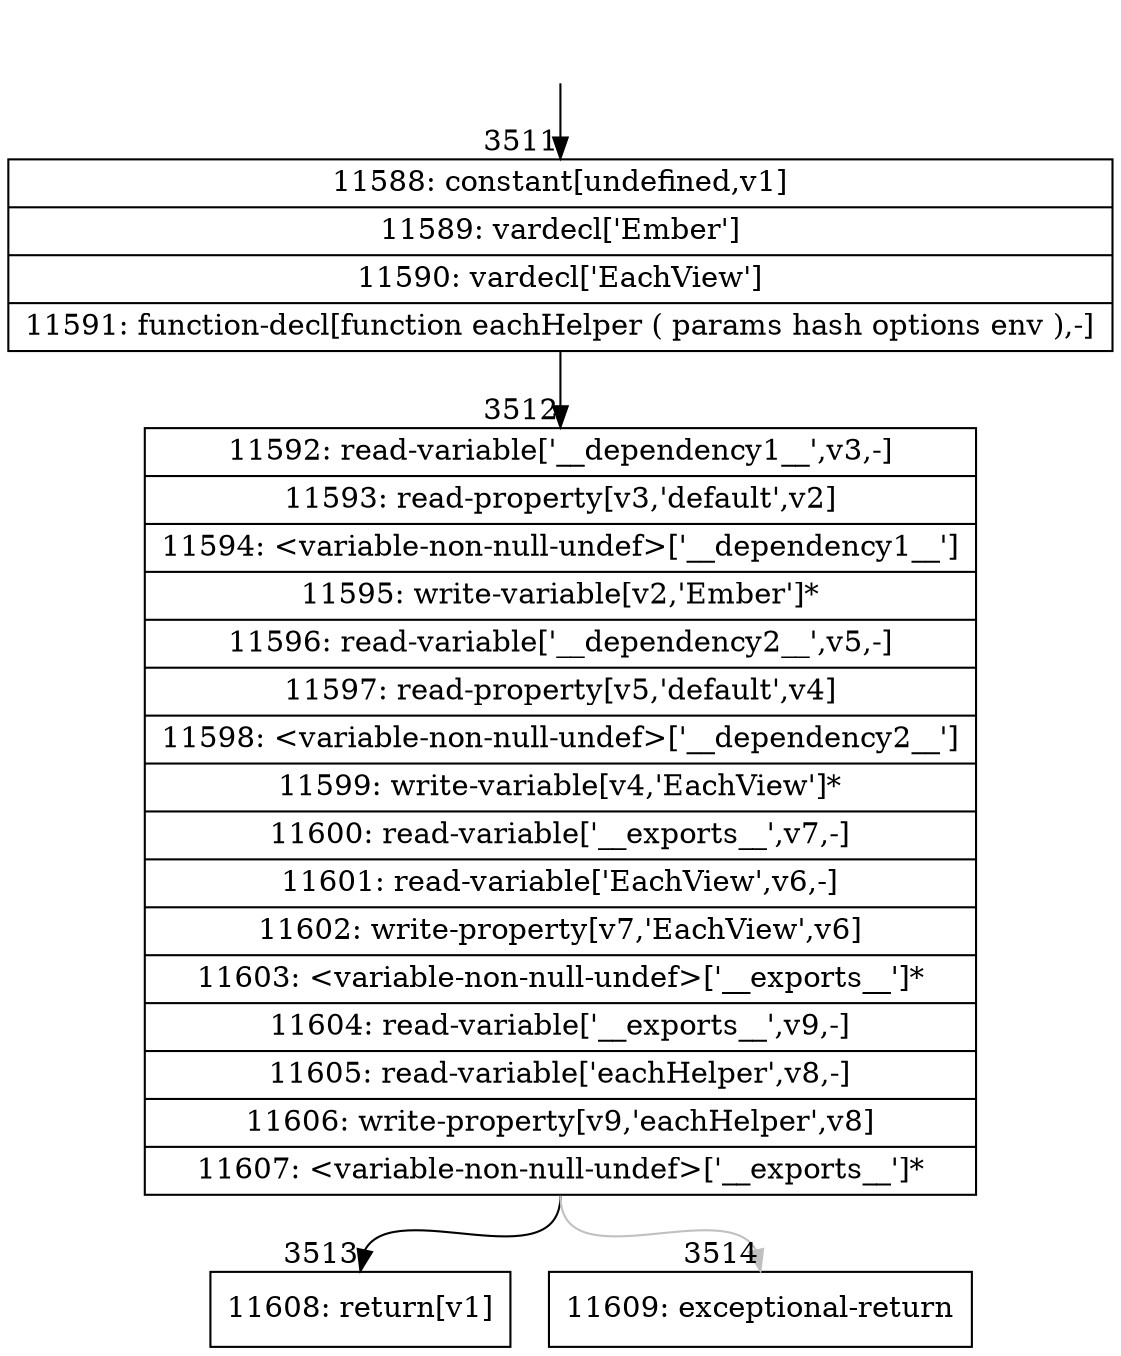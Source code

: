 digraph {
rankdir="TD"
BB_entry274[shape=none,label=""];
BB_entry274 -> BB3511 [tailport=s, headport=n, headlabel="    3511"]
BB3511 [shape=record label="{11588: constant[undefined,v1]|11589: vardecl['Ember']|11590: vardecl['EachView']|11591: function-decl[function eachHelper ( params hash options env ),-]}" ] 
BB3511 -> BB3512 [tailport=s, headport=n, headlabel="      3512"]
BB3512 [shape=record label="{11592: read-variable['__dependency1__',v3,-]|11593: read-property[v3,'default',v2]|11594: \<variable-non-null-undef\>['__dependency1__']|11595: write-variable[v2,'Ember']*|11596: read-variable['__dependency2__',v5,-]|11597: read-property[v5,'default',v4]|11598: \<variable-non-null-undef\>['__dependency2__']|11599: write-variable[v4,'EachView']*|11600: read-variable['__exports__',v7,-]|11601: read-variable['EachView',v6,-]|11602: write-property[v7,'EachView',v6]|11603: \<variable-non-null-undef\>['__exports__']*|11604: read-variable['__exports__',v9,-]|11605: read-variable['eachHelper',v8,-]|11606: write-property[v9,'eachHelper',v8]|11607: \<variable-non-null-undef\>['__exports__']*}" ] 
BB3512 -> BB3513 [tailport=s, headport=n, headlabel="      3513"]
BB3512 -> BB3514 [tailport=s, headport=n, color=gray, headlabel="      3514"]
BB3513 [shape=record label="{11608: return[v1]}" ] 
BB3514 [shape=record label="{11609: exceptional-return}" ] 
//#$~ 6253
}
